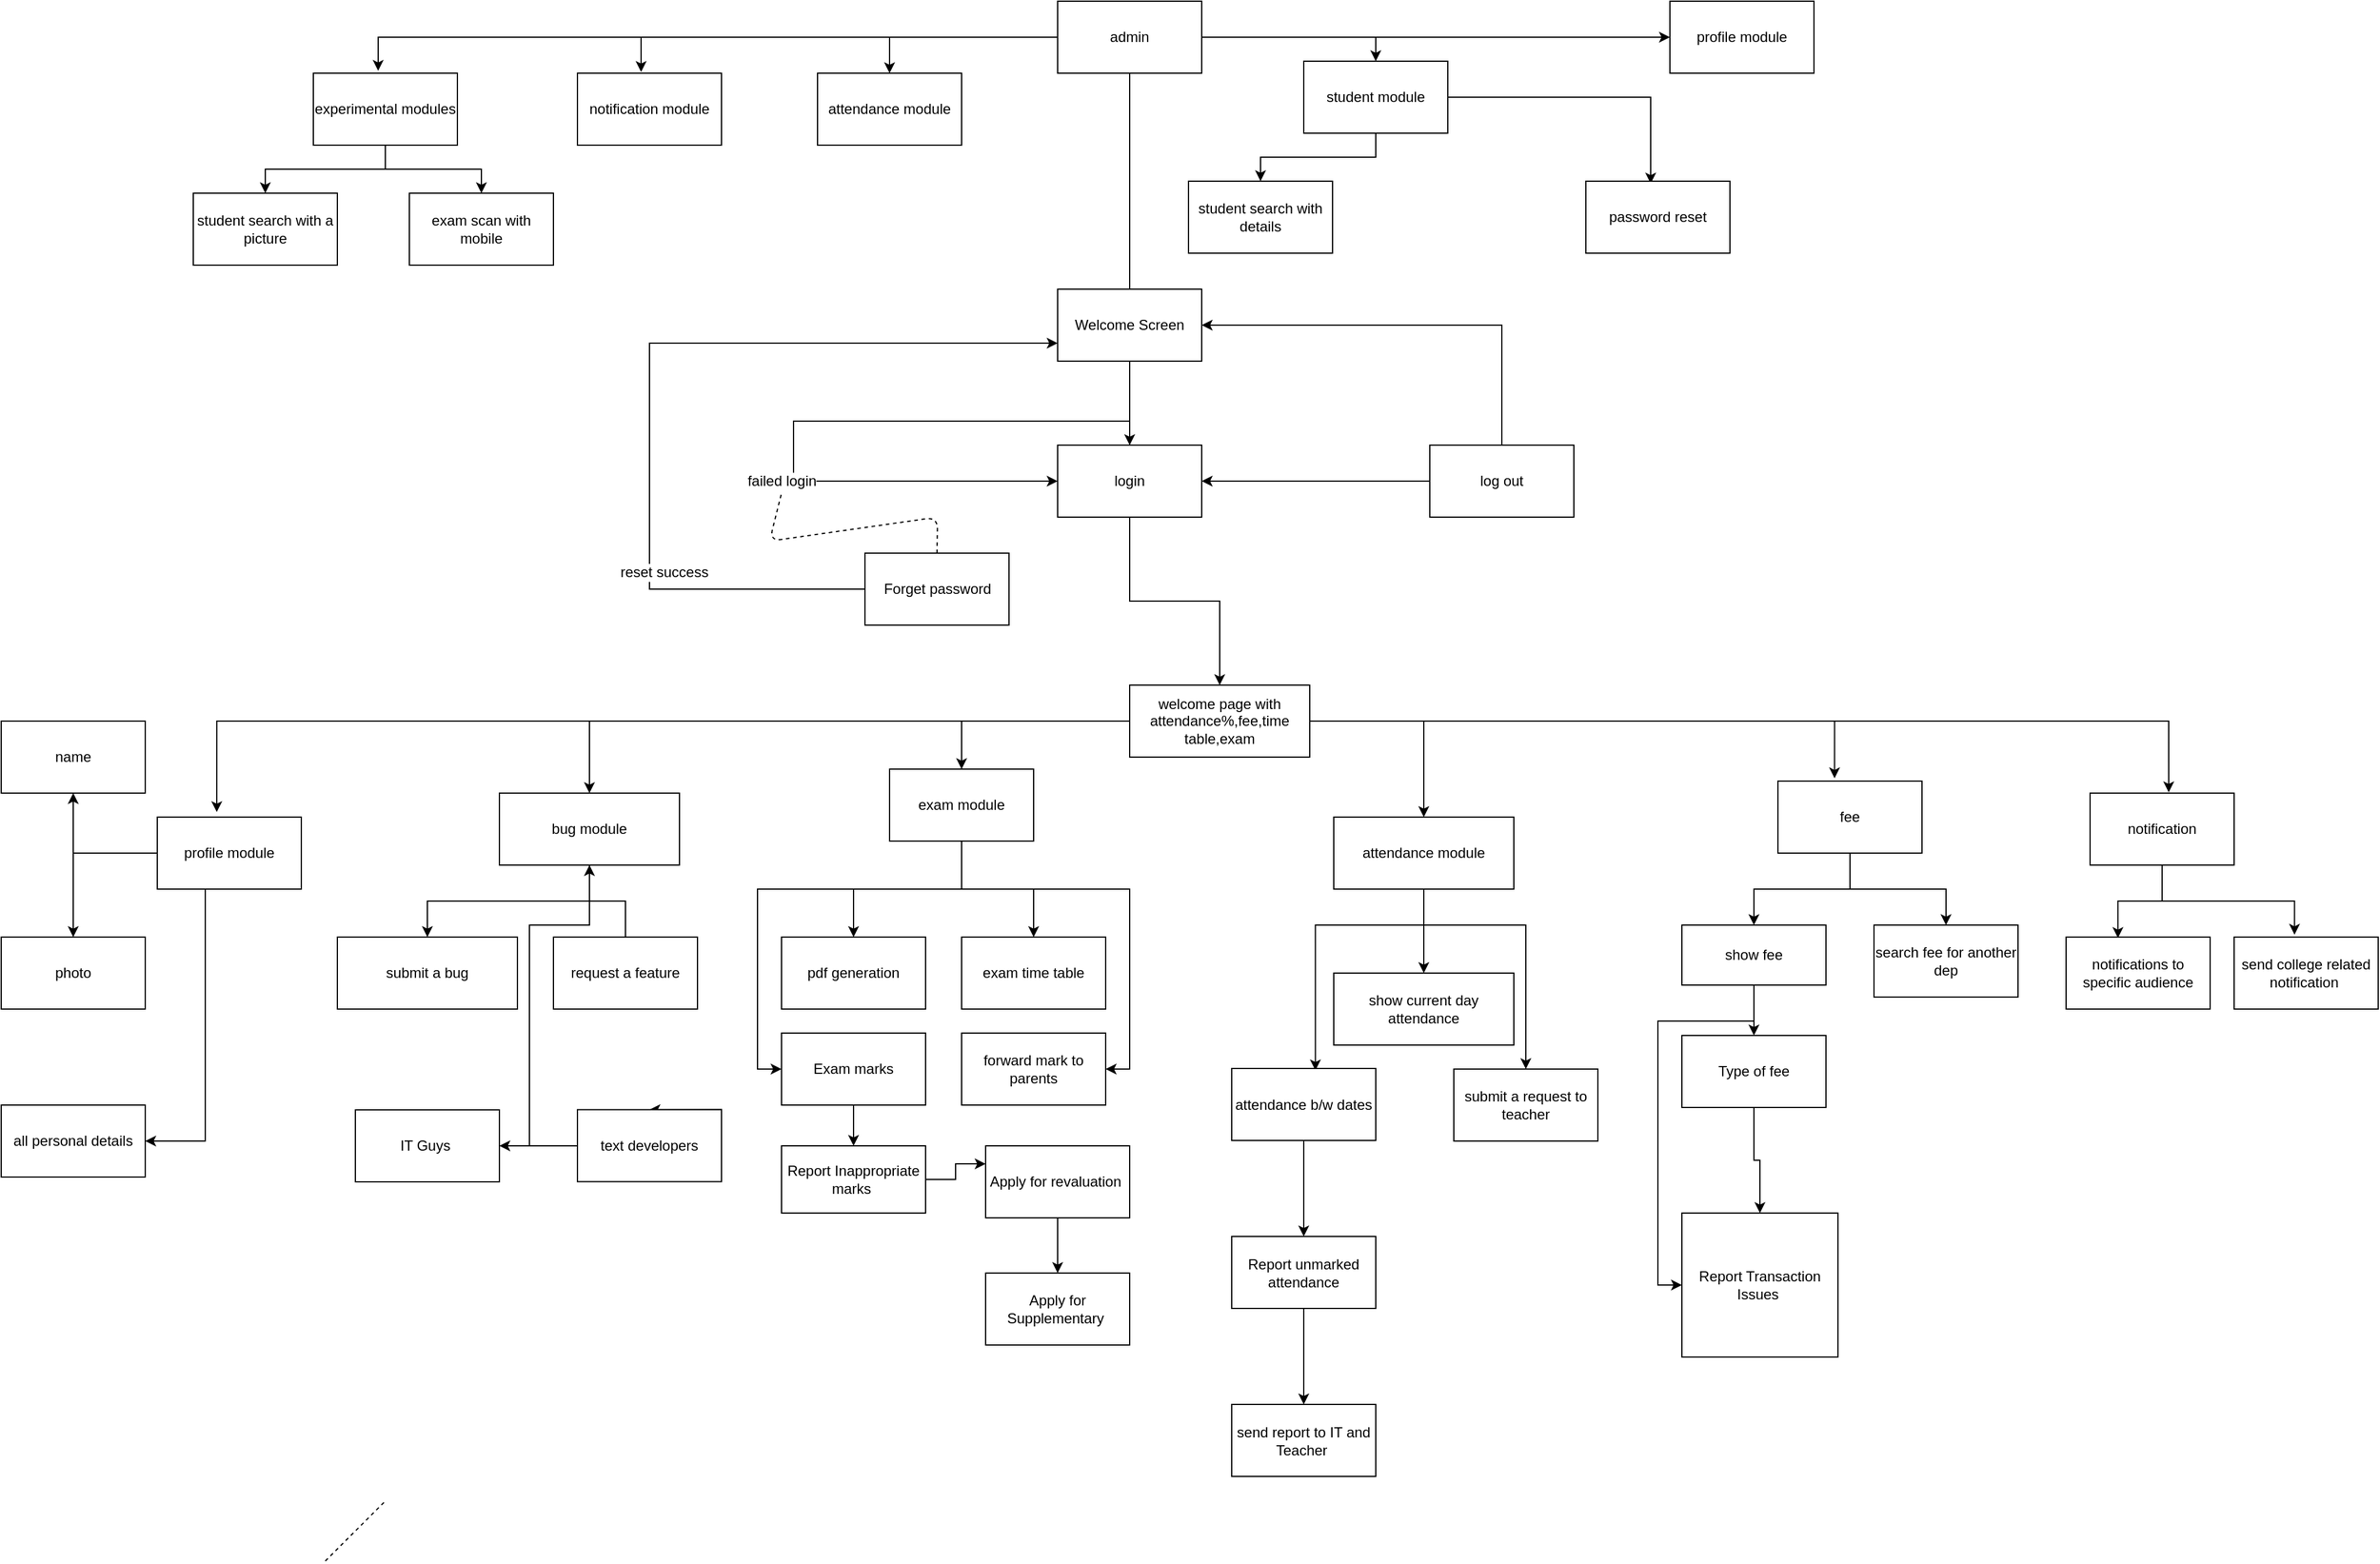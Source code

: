 <mxfile version="12.1.0" type="github" pages="1"><diagram id="XsYMoXDEissvmg9fgZtv" name="Page-1"><mxGraphModel dx="2557" dy="2043" grid="1" gridSize="10" guides="1" tooltips="1" connect="1" arrows="1" fold="1" page="1" pageScale="1" pageWidth="850" pageHeight="1100" math="0" shadow="0"><root><mxCell id="0"/><mxCell id="1" parent="0"/><mxCell id="U1-epk3t8P4ibe0VvNz2-15" value="" style="edgeStyle=orthogonalEdgeStyle;rounded=0;orthogonalLoop=1;jettySize=auto;html=1;entryX=0;entryY=0.5;entryDx=0;entryDy=0;" parent="1" source="U1-epk3t8P4ibe0VvNz2-1" target="U1-epk3t8P4ibe0VvNz2-1" edge="1"><mxGeometry relative="1" as="geometry"><mxPoint x="-180" y="60" as="targetPoint"/><Array as="points"><mxPoint x="100" y="10"/><mxPoint x="-180" y="10"/><mxPoint x="-180" y="60"/></Array></mxGeometry></mxCell><mxCell id="U1-epk3t8P4ibe0VvNz2-16" value="&lt;div&gt;failed login&lt;/div&gt;" style="text;html=1;resizable=0;points=[];align=center;verticalAlign=middle;labelBackgroundColor=#ffffff;" parent="U1-epk3t8P4ibe0VvNz2-15" vertex="1" connectable="0"><mxGeometry x="0.254" y="17" relative="1" as="geometry"><mxPoint x="-18" y="17" as="offset"/></mxGeometry></mxCell><mxCell id="8nToCMYCRCYe0_J0OQmI-9" style="edgeStyle=orthogonalEdgeStyle;rounded=0;orthogonalLoop=1;jettySize=auto;html=1;entryX=0.5;entryY=0;entryDx=0;entryDy=0;" parent="1" source="U1-epk3t8P4ibe0VvNz2-1" target="U1-epk3t8P4ibe0VvNz2-2" edge="1"><mxGeometry relative="1" as="geometry"/></mxCell><mxCell id="U1-epk3t8P4ibe0VvNz2-1" value="login" style="rounded=0;whiteSpace=wrap;html=1;" parent="1" vertex="1"><mxGeometry x="40" y="30" width="120" height="60" as="geometry"/></mxCell><mxCell id="U1-epk3t8P4ibe0VvNz2-17" style="edgeStyle=orthogonalEdgeStyle;rounded=0;orthogonalLoop=1;jettySize=auto;html=1;entryX=0;entryY=0.75;entryDx=0;entryDy=0;" parent="1" source="U1-epk3t8P4ibe0VvNz2-14" target="5jUpUw3m_PeO0mZMHXj1-29" edge="1"><mxGeometry relative="1" as="geometry"><mxPoint x="-270" y="-80" as="targetPoint"/><Array as="points"><mxPoint x="-300" y="150"/><mxPoint x="-300" y="-55"/></Array></mxGeometry></mxCell><mxCell id="U1-epk3t8P4ibe0VvNz2-18" value="&lt;div&gt;reset success&lt;/div&gt;" style="text;html=1;resizable=0;points=[];align=center;verticalAlign=middle;labelBackgroundColor=#ffffff;" parent="U1-epk3t8P4ibe0VvNz2-17" vertex="1" connectable="0"><mxGeometry x="-0.517" y="-2" relative="1" as="geometry"><mxPoint x="7" y="-12.5" as="offset"/></mxGeometry></mxCell><mxCell id="U1-epk3t8P4ibe0VvNz2-14" value="Forget password" style="rounded=0;whiteSpace=wrap;html=1;" parent="1" vertex="1"><mxGeometry x="-120.5" y="120" width="120" height="60" as="geometry"/></mxCell><mxCell id="U1-epk3t8P4ibe0VvNz2-30" style="edgeStyle=orthogonalEdgeStyle;rounded=0;orthogonalLoop=1;jettySize=auto;html=1;" parent="1" source="U1-epk3t8P4ibe0VvNz2-2" target="U1-epk3t8P4ibe0VvNz2-29" edge="1"><mxGeometry relative="1" as="geometry"/></mxCell><mxCell id="U1-epk3t8P4ibe0VvNz2-32" value="" style="edgeStyle=orthogonalEdgeStyle;rounded=0;orthogonalLoop=1;jettySize=auto;html=1;" parent="1" source="U1-epk3t8P4ibe0VvNz2-2" target="U1-epk3t8P4ibe0VvNz2-31" edge="1"><mxGeometry relative="1" as="geometry"/></mxCell><mxCell id="U1-epk3t8P4ibe0VvNz2-37" style="edgeStyle=orthogonalEdgeStyle;rounded=0;orthogonalLoop=1;jettySize=auto;html=1;entryX=0.393;entryY=-0.039;entryDx=0;entryDy=0;entryPerimeter=0;" parent="1" source="U1-epk3t8P4ibe0VvNz2-2" target="U1-epk3t8P4ibe0VvNz2-34" edge="1"><mxGeometry relative="1" as="geometry"/></mxCell><mxCell id="U1-epk3t8P4ibe0VvNz2-38" style="edgeStyle=orthogonalEdgeStyle;rounded=0;orthogonalLoop=1;jettySize=auto;html=1;exitX=1;exitY=0.5;exitDx=0;exitDy=0;entryX=0.546;entryY=-0.011;entryDx=0;entryDy=0;entryPerimeter=0;" parent="1" source="U1-epk3t8P4ibe0VvNz2-2" target="U1-epk3t8P4ibe0VvNz2-36" edge="1"><mxGeometry relative="1" as="geometry"/></mxCell><mxCell id="1_6uFWgwCHTL7-LoDcYR-44" style="edgeStyle=orthogonalEdgeStyle;rounded=0;orthogonalLoop=1;jettySize=auto;html=1;entryX=0.413;entryY=-0.07;entryDx=0;entryDy=0;entryPerimeter=0;" parent="1" source="U1-epk3t8P4ibe0VvNz2-2" target="1_6uFWgwCHTL7-LoDcYR-43" edge="1"><mxGeometry relative="1" as="geometry"/></mxCell><mxCell id="1_6uFWgwCHTL7-LoDcYR-45" style="edgeStyle=orthogonalEdgeStyle;rounded=0;orthogonalLoop=1;jettySize=auto;html=1;" parent="1" source="U1-epk3t8P4ibe0VvNz2-2" target="U1-epk3t8P4ibe0VvNz2-27" edge="1"><mxGeometry relative="1" as="geometry"/></mxCell><mxCell id="U1-epk3t8P4ibe0VvNz2-2" value="&lt;div&gt;welcome page with attendance%,fee,time table,exam&lt;br&gt;&lt;/div&gt;" style="rounded=0;whiteSpace=wrap;html=1;" parent="1" vertex="1"><mxGeometry x="100" y="230" width="150" height="60" as="geometry"/></mxCell><mxCell id="1_6uFWgwCHTL7-LoDcYR-19" value="" style="edgeStyle=orthogonalEdgeStyle;rounded=0;orthogonalLoop=1;jettySize=auto;html=1;" parent="1" source="U1-epk3t8P4ibe0VvNz2-31" target="1_6uFWgwCHTL7-LoDcYR-16" edge="1"><mxGeometry relative="1" as="geometry"/></mxCell><mxCell id="1_6uFWgwCHTL7-LoDcYR-22" style="edgeStyle=orthogonalEdgeStyle;rounded=0;orthogonalLoop=1;jettySize=auto;html=1;entryX=0.581;entryY=0.027;entryDx=0;entryDy=0;entryPerimeter=0;" parent="1" source="U1-epk3t8P4ibe0VvNz2-31" target="1_6uFWgwCHTL7-LoDcYR-20" edge="1"><mxGeometry relative="1" as="geometry"><Array as="points"><mxPoint x="345" y="430"/><mxPoint x="255" y="430"/></Array></mxGeometry></mxCell><mxCell id="1_6uFWgwCHTL7-LoDcYR-23" style="edgeStyle=orthogonalEdgeStyle;rounded=0;orthogonalLoop=1;jettySize=auto;html=1;" parent="1" source="U1-epk3t8P4ibe0VvNz2-31" target="1_6uFWgwCHTL7-LoDcYR-21" edge="1"><mxGeometry relative="1" as="geometry"><Array as="points"><mxPoint x="345" y="430"/><mxPoint x="430" y="430"/></Array></mxGeometry></mxCell><mxCell id="U1-epk3t8P4ibe0VvNz2-31" value="&lt;div&gt;attendance module&lt;br&gt;&lt;/div&gt;" style="rounded=0;whiteSpace=wrap;html=1;" parent="1" vertex="1"><mxGeometry x="270" y="340" width="150" height="60" as="geometry"/></mxCell><mxCell id="1_6uFWgwCHTL7-LoDcYR-16" value="&lt;div&gt;show current day attendance&lt;/div&gt;" style="rounded=0;whiteSpace=wrap;html=1;" parent="1" vertex="1"><mxGeometry x="270" y="470" width="150" height="60" as="geometry"/></mxCell><mxCell id="1_6uFWgwCHTL7-LoDcYR-36" value="" style="edgeStyle=orthogonalEdgeStyle;rounded=0;orthogonalLoop=1;jettySize=auto;html=1;" parent="1" source="U1-epk3t8P4ibe0VvNz2-27" target="1_6uFWgwCHTL7-LoDcYR-35" edge="1"><mxGeometry relative="1" as="geometry"/></mxCell><mxCell id="1_6uFWgwCHTL7-LoDcYR-42" style="edgeStyle=orthogonalEdgeStyle;rounded=0;orthogonalLoop=1;jettySize=auto;html=1;entryX=0.5;entryY=0;entryDx=0;entryDy=0;" parent="1" source="U1-epk3t8P4ibe0VvNz2-27" target="1_6uFWgwCHTL7-LoDcYR-39" edge="1"><mxGeometry relative="1" as="geometry"><Array as="points"><mxPoint x="-350" y="430"/><mxPoint x="-400" y="430"/><mxPoint x="-400" y="614"/><mxPoint x="-240" y="614"/></Array></mxGeometry></mxCell><mxCell id="5jUpUw3m_PeO0mZMHXj1-3" style="edgeStyle=orthogonalEdgeStyle;rounded=0;orthogonalLoop=1;jettySize=auto;html=1;" edge="1" parent="1" target="5jUpUw3m_PeO0mZMHXj1-2"><mxGeometry relative="1" as="geometry"><mxPoint x="-400" y="430" as="sourcePoint"/><Array as="points"><mxPoint x="-400" y="614"/></Array></mxGeometry></mxCell><mxCell id="U1-epk3t8P4ibe0VvNz2-27" value="&lt;div&gt;bug module&lt;br&gt;&lt;/div&gt;" style="rounded=0;whiteSpace=wrap;html=1;" parent="1" vertex="1"><mxGeometry x="-425" y="320" width="150" height="60" as="geometry"/></mxCell><mxCell id="1_6uFWgwCHTL7-LoDcYR-35" value="submit a bug" style="rounded=0;whiteSpace=wrap;html=1;" parent="1" vertex="1"><mxGeometry x="-560" y="440" width="150" height="60" as="geometry"/></mxCell><mxCell id="5jUpUw3m_PeO0mZMHXj1-28" style="edgeStyle=orthogonalEdgeStyle;rounded=0;orthogonalLoop=1;jettySize=auto;html=1;entryX=1;entryY=0.5;entryDx=0;entryDy=0;" edge="1" parent="1" source="U1-epk3t8P4ibe0VvNz2-19" target="U1-epk3t8P4ibe0VvNz2-1"><mxGeometry relative="1" as="geometry"/></mxCell><mxCell id="5jUpUw3m_PeO0mZMHXj1-31" value="" style="edgeStyle=orthogonalEdgeStyle;rounded=0;orthogonalLoop=1;jettySize=auto;html=1;entryX=1;entryY=0.5;entryDx=0;entryDy=0;" edge="1" parent="1" source="U1-epk3t8P4ibe0VvNz2-19" target="5jUpUw3m_PeO0mZMHXj1-29"><mxGeometry relative="1" as="geometry"><mxPoint x="400" y="-90" as="targetPoint"/><Array as="points"><mxPoint x="410" y="-70"/></Array></mxGeometry></mxCell><mxCell id="U1-epk3t8P4ibe0VvNz2-19" value="log out" style="rounded=0;whiteSpace=wrap;html=1;" parent="1" vertex="1"><mxGeometry x="350" y="30" width="120" height="60" as="geometry"/></mxCell><mxCell id="U1-epk3t8P4ibe0VvNz2-40" value="" style="edgeStyle=orthogonalEdgeStyle;rounded=0;orthogonalLoop=1;jettySize=auto;html=1;" parent="1" source="U1-epk3t8P4ibe0VvNz2-29" target="U1-epk3t8P4ibe0VvNz2-39" edge="1"><mxGeometry relative="1" as="geometry"/></mxCell><mxCell id="U1-epk3t8P4ibe0VvNz2-41" style="edgeStyle=orthogonalEdgeStyle;rounded=0;orthogonalLoop=1;jettySize=auto;html=1;entryX=0.5;entryY=0;entryDx=0;entryDy=0;" parent="1" source="U1-epk3t8P4ibe0VvNz2-29" target="U1-epk3t8P4ibe0VvNz2-42" edge="1"><mxGeometry relative="1" as="geometry"><mxPoint x="20.0" y="430" as="targetPoint"/></mxGeometry></mxCell><mxCell id="1_6uFWgwCHTL7-LoDcYR-5" style="edgeStyle=orthogonalEdgeStyle;rounded=0;orthogonalLoop=1;jettySize=auto;html=1;" parent="1" source="U1-epk3t8P4ibe0VvNz2-29" target="U1-epk3t8P4ibe0VvNz2-43" edge="1"><mxGeometry relative="1" as="geometry"><Array as="points"><mxPoint x="-40" y="400"/><mxPoint x="-210" y="400"/><mxPoint x="-210" y="550"/></Array></mxGeometry></mxCell><mxCell id="1_6uFWgwCHTL7-LoDcYR-15" style="edgeStyle=orthogonalEdgeStyle;rounded=0;orthogonalLoop=1;jettySize=auto;html=1;" parent="1" source="U1-epk3t8P4ibe0VvNz2-29" target="1_6uFWgwCHTL7-LoDcYR-14" edge="1"><mxGeometry relative="1" as="geometry"><Array as="points"><mxPoint x="-40" y="400"/><mxPoint x="100" y="400"/><mxPoint x="100" y="550"/></Array></mxGeometry></mxCell><mxCell id="U1-epk3t8P4ibe0VvNz2-29" value="exam module" style="rounded=0;whiteSpace=wrap;html=1;" parent="1" vertex="1"><mxGeometry x="-100" y="300" width="120" height="60" as="geometry"/></mxCell><mxCell id="U1-epk3t8P4ibe0VvNz2-39" value="pdf generation" style="rounded=0;whiteSpace=wrap;html=1;" parent="1" vertex="1"><mxGeometry x="-190" y="440" width="120" height="60" as="geometry"/></mxCell><mxCell id="1_6uFWgwCHTL7-LoDcYR-25" value="" style="edgeStyle=orthogonalEdgeStyle;rounded=0;orthogonalLoop=1;jettySize=auto;html=1;" parent="1" source="U1-epk3t8P4ibe0VvNz2-34" target="1_6uFWgwCHTL7-LoDcYR-24" edge="1"><mxGeometry relative="1" as="geometry"/></mxCell><mxCell id="1_6uFWgwCHTL7-LoDcYR-28" style="edgeStyle=orthogonalEdgeStyle;rounded=0;orthogonalLoop=1;jettySize=auto;html=1;" parent="1" source="U1-epk3t8P4ibe0VvNz2-34" target="1_6uFWgwCHTL7-LoDcYR-27" edge="1"><mxGeometry relative="1" as="geometry"/></mxCell><mxCell id="U1-epk3t8P4ibe0VvNz2-34" value="fee" style="rounded=0;whiteSpace=wrap;html=1;" parent="1" vertex="1"><mxGeometry x="640" y="310" width="120" height="60" as="geometry"/></mxCell><mxCell id="5jUpUw3m_PeO0mZMHXj1-22" value="" style="edgeStyle=orthogonalEdgeStyle;rounded=0;orthogonalLoop=1;jettySize=auto;html=1;" edge="1" parent="1" source="1_6uFWgwCHTL7-LoDcYR-24" target="5jUpUw3m_PeO0mZMHXj1-21"><mxGeometry relative="1" as="geometry"/></mxCell><mxCell id="5jUpUw3m_PeO0mZMHXj1-25" value="" style="edgeStyle=orthogonalEdgeStyle;rounded=0;orthogonalLoop=1;jettySize=auto;html=1;entryX=0.5;entryY=1;entryDx=0;entryDy=0;" edge="1" parent="1" source="1_6uFWgwCHTL7-LoDcYR-24" target="5jUpUw3m_PeO0mZMHXj1-16"><mxGeometry relative="1" as="geometry"><mxPoint x="530" y="740" as="targetPoint"/><Array as="points"><mxPoint x="620" y="510"/><mxPoint x="540" y="510"/><mxPoint x="540" y="730"/></Array></mxGeometry></mxCell><mxCell id="1_6uFWgwCHTL7-LoDcYR-24" value="show fee" style="rounded=0;whiteSpace=wrap;html=1;" parent="1" vertex="1"><mxGeometry x="560" y="430" width="120" height="50" as="geometry"/></mxCell><mxCell id="5jUpUw3m_PeO0mZMHXj1-16" value="Report Transaction Issues&amp;nbsp;" style="rounded=0;whiteSpace=wrap;html=1;direction=south;" vertex="1" parent="1"><mxGeometry x="560" y="670" width="130" height="120" as="geometry"/></mxCell><mxCell id="1_6uFWgwCHTL7-LoDcYR-33" style="edgeStyle=orthogonalEdgeStyle;rounded=0;orthogonalLoop=1;jettySize=auto;html=1;entryX=0.36;entryY=0.013;entryDx=0;entryDy=0;entryPerimeter=0;" parent="1" source="U1-epk3t8P4ibe0VvNz2-36" target="1_6uFWgwCHTL7-LoDcYR-32" edge="1"><mxGeometry relative="1" as="geometry"/></mxCell><mxCell id="1_6uFWgwCHTL7-LoDcYR-34" style="edgeStyle=orthogonalEdgeStyle;rounded=0;orthogonalLoop=1;jettySize=auto;html=1;entryX=0.419;entryY=-0.033;entryDx=0;entryDy=0;entryPerimeter=0;" parent="1" source="U1-epk3t8P4ibe0VvNz2-36" target="1_6uFWgwCHTL7-LoDcYR-31" edge="1"><mxGeometry relative="1" as="geometry"/></mxCell><mxCell id="U1-epk3t8P4ibe0VvNz2-36" value="notification" style="rounded=0;whiteSpace=wrap;html=1;" parent="1" vertex="1"><mxGeometry x="900" y="320" width="120" height="60" as="geometry"/></mxCell><mxCell id="U1-epk3t8P4ibe0VvNz2-42" value="exam time table" style="rounded=0;whiteSpace=wrap;html=1;" parent="1" vertex="1"><mxGeometry x="-40" y="440" width="120" height="60" as="geometry"/></mxCell><mxCell id="5jUpUw3m_PeO0mZMHXj1-5" style="edgeStyle=orthogonalEdgeStyle;rounded=0;orthogonalLoop=1;jettySize=auto;html=1;entryX=0.5;entryY=0;entryDx=0;entryDy=0;" edge="1" parent="1" source="U1-epk3t8P4ibe0VvNz2-43" target="5jUpUw3m_PeO0mZMHXj1-4"><mxGeometry relative="1" as="geometry"/></mxCell><mxCell id="U1-epk3t8P4ibe0VvNz2-43" value="Exam marks" style="rounded=0;whiteSpace=wrap;html=1;" parent="1" vertex="1"><mxGeometry x="-190" y="520" width="120" height="60" as="geometry"/></mxCell><mxCell id="1_6uFWgwCHTL7-LoDcYR-14" value="forward mark to parents" style="rounded=0;whiteSpace=wrap;html=1;" parent="1" vertex="1"><mxGeometry x="-40" y="520" width="120" height="60" as="geometry"/></mxCell><mxCell id="5jUpUw3m_PeO0mZMHXj1-13" value="" style="edgeStyle=orthogonalEdgeStyle;rounded=0;orthogonalLoop=1;jettySize=auto;html=1;" edge="1" parent="1" source="1_6uFWgwCHTL7-LoDcYR-20" target="5jUpUw3m_PeO0mZMHXj1-12"><mxGeometry relative="1" as="geometry"/></mxCell><mxCell id="1_6uFWgwCHTL7-LoDcYR-20" value="attendance b/w dates" style="rounded=0;whiteSpace=wrap;html=1;" parent="1" vertex="1"><mxGeometry x="185" y="549.5" width="120" height="60" as="geometry"/></mxCell><mxCell id="5jUpUw3m_PeO0mZMHXj1-15" value="" style="edgeStyle=orthogonalEdgeStyle;rounded=0;orthogonalLoop=1;jettySize=auto;html=1;" edge="1" parent="1" source="5jUpUw3m_PeO0mZMHXj1-12" target="5jUpUw3m_PeO0mZMHXj1-14"><mxGeometry relative="1" as="geometry"/></mxCell><mxCell id="5jUpUw3m_PeO0mZMHXj1-12" value="Report unmarked attendance" style="rounded=0;whiteSpace=wrap;html=1;" vertex="1" parent="1"><mxGeometry x="185" y="689.5" width="120" height="60" as="geometry"/></mxCell><mxCell id="5jUpUw3m_PeO0mZMHXj1-14" value="send report to IT and Teacher&amp;nbsp;" style="rounded=0;whiteSpace=wrap;html=1;" vertex="1" parent="1"><mxGeometry x="185" y="829.5" width="120" height="60" as="geometry"/></mxCell><mxCell id="1_6uFWgwCHTL7-LoDcYR-21" value="submit a request to teacher" style="rounded=0;whiteSpace=wrap;html=1;" parent="1" vertex="1"><mxGeometry x="370" y="550" width="120" height="60" as="geometry"/></mxCell><mxCell id="1_6uFWgwCHTL7-LoDcYR-27" value="search fee for another dep" style="rounded=0;whiteSpace=wrap;html=1;" parent="1" vertex="1"><mxGeometry x="720" y="430" width="120" height="60" as="geometry"/></mxCell><mxCell id="1_6uFWgwCHTL7-LoDcYR-31" value="send college related notification&amp;nbsp; " style="rounded=0;whiteSpace=wrap;html=1;" parent="1" vertex="1"><mxGeometry x="1020" y="440" width="120" height="60" as="geometry"/></mxCell><mxCell id="1_6uFWgwCHTL7-LoDcYR-32" value="notifications to specific audience" style="rounded=0;whiteSpace=wrap;html=1;" parent="1" vertex="1"><mxGeometry x="880" y="440" width="120" height="60" as="geometry"/></mxCell><mxCell id="1_6uFWgwCHTL7-LoDcYR-38" value="" style="edgeStyle=orthogonalEdgeStyle;rounded=0;orthogonalLoop=1;jettySize=auto;html=1;" parent="1" source="1_6uFWgwCHTL7-LoDcYR-37" target="U1-epk3t8P4ibe0VvNz2-27" edge="1"><mxGeometry relative="1" as="geometry"/></mxCell><mxCell id="1_6uFWgwCHTL7-LoDcYR-37" value="request a feature" style="rounded=0;whiteSpace=wrap;html=1;" parent="1" vertex="1"><mxGeometry x="-380" y="440" width="120" height="60" as="geometry"/></mxCell><mxCell id="1_6uFWgwCHTL7-LoDcYR-39" value="text developers" style="rounded=0;whiteSpace=wrap;html=1;" parent="1" vertex="1"><mxGeometry x="-360" y="583.833" width="120" height="60" as="geometry"/></mxCell><mxCell id="8nToCMYCRCYe0_J0OQmI-1" style="edgeStyle=orthogonalEdgeStyle;rounded=0;orthogonalLoop=1;jettySize=auto;html=1;entryX=0.5;entryY=0;entryDx=0;entryDy=0;" parent="1" source="1_6uFWgwCHTL7-LoDcYR-43" target="8nToCMYCRCYe0_J0OQmI-2" edge="1"><mxGeometry relative="1" as="geometry"><mxPoint x="-710" y="440" as="targetPoint"/></mxGeometry></mxCell><mxCell id="8nToCMYCRCYe0_J0OQmI-4" value="" style="edgeStyle=orthogonalEdgeStyle;rounded=0;orthogonalLoop=1;jettySize=auto;html=1;" parent="1" source="1_6uFWgwCHTL7-LoDcYR-43" target="8nToCMYCRCYe0_J0OQmI-3" edge="1"><mxGeometry relative="1" as="geometry"/></mxCell><mxCell id="8nToCMYCRCYe0_J0OQmI-6" value="" style="edgeStyle=orthogonalEdgeStyle;rounded=0;orthogonalLoop=1;jettySize=auto;html=1;" parent="1" source="1_6uFWgwCHTL7-LoDcYR-43" target="8nToCMYCRCYe0_J0OQmI-5" edge="1"><mxGeometry relative="1" as="geometry"><Array as="points"><mxPoint x="-670" y="610"/></Array></mxGeometry></mxCell><mxCell id="1_6uFWgwCHTL7-LoDcYR-43" value="profile module" style="rounded=0;whiteSpace=wrap;html=1;" parent="1" vertex="1"><mxGeometry x="-710" y="340" width="120" height="60" as="geometry"/></mxCell><mxCell id="8nToCMYCRCYe0_J0OQmI-5" value="all personal details" style="rounded=0;whiteSpace=wrap;html=1;" parent="1" vertex="1"><mxGeometry x="-840" y="580" width="120" height="60" as="geometry"/></mxCell><mxCell id="8nToCMYCRCYe0_J0OQmI-3" value="name" style="rounded=0;whiteSpace=wrap;html=1;" parent="1" vertex="1"><mxGeometry x="-840" y="260" width="120" height="60" as="geometry"/></mxCell><mxCell id="8nToCMYCRCYe0_J0OQmI-2" value="photo" style="rounded=0;whiteSpace=wrap;html=1;" parent="1" vertex="1"><mxGeometry x="-840" y="440" width="120" height="60" as="geometry"/></mxCell><mxCell id="8nToCMYCRCYe0_J0OQmI-17" style="edgeStyle=orthogonalEdgeStyle;rounded=0;orthogonalLoop=1;jettySize=auto;html=1;entryX=0.442;entryY=-0.017;entryDx=0;entryDy=0;entryPerimeter=0;" parent="1" source="8nToCMYCRCYe0_J0OQmI-11" target="8nToCMYCRCYe0_J0OQmI-15" edge="1"><mxGeometry relative="1" as="geometry"/></mxCell><mxCell id="8nToCMYCRCYe0_J0OQmI-18" style="edgeStyle=orthogonalEdgeStyle;rounded=0;orthogonalLoop=1;jettySize=auto;html=1;" parent="1" source="8nToCMYCRCYe0_J0OQmI-11" target="U1-epk3t8P4ibe0VvNz2-1" edge="1"><mxGeometry relative="1" as="geometry"/></mxCell><mxCell id="8nToCMYCRCYe0_J0OQmI-31" style="edgeStyle=orthogonalEdgeStyle;rounded=0;orthogonalLoop=1;jettySize=auto;html=1;entryX=0.5;entryY=0;entryDx=0;entryDy=0;" parent="1" source="8nToCMYCRCYe0_J0OQmI-11" target="8nToCMYCRCYe0_J0OQmI-30" edge="1"><mxGeometry relative="1" as="geometry"/></mxCell><mxCell id="8nToCMYCRCYe0_J0OQmI-32" style="edgeStyle=orthogonalEdgeStyle;rounded=0;orthogonalLoop=1;jettySize=auto;html=1;entryX=0.5;entryY=0;entryDx=0;entryDy=0;" parent="1" source="8nToCMYCRCYe0_J0OQmI-11" target="8nToCMYCRCYe0_J0OQmI-20" edge="1"><mxGeometry relative="1" as="geometry"/></mxCell><mxCell id="8nToCMYCRCYe0_J0OQmI-37" style="edgeStyle=orthogonalEdgeStyle;rounded=0;orthogonalLoop=1;jettySize=auto;html=1;entryX=0.45;entryY=-0.033;entryDx=0;entryDy=0;entryPerimeter=0;" parent="1" source="8nToCMYCRCYe0_J0OQmI-11" target="8nToCMYCRCYe0_J0OQmI-36" edge="1"><mxGeometry relative="1" as="geometry"><mxPoint x="-540" y="-310" as="targetPoint"/><Array as="points"><mxPoint x="-526" y="-310"/></Array></mxGeometry></mxCell><mxCell id="8nToCMYCRCYe0_J0OQmI-43" value="" style="edgeStyle=orthogonalEdgeStyle;rounded=0;orthogonalLoop=1;jettySize=auto;html=1;" parent="1" source="8nToCMYCRCYe0_J0OQmI-11" target="8nToCMYCRCYe0_J0OQmI-42" edge="1"><mxGeometry relative="1" as="geometry"/></mxCell><mxCell id="8nToCMYCRCYe0_J0OQmI-11" value="admin" style="rounded=0;whiteSpace=wrap;html=1;" parent="1" vertex="1"><mxGeometry x="40" y="-340" width="120" height="60" as="geometry"/></mxCell><mxCell id="8nToCMYCRCYe0_J0OQmI-42" value="profile module" style="rounded=0;whiteSpace=wrap;html=1;" parent="1" vertex="1"><mxGeometry x="550" y="-340" width="120" height="60" as="geometry"/></mxCell><mxCell id="8nToCMYCRCYe0_J0OQmI-24" value="" style="edgeStyle=orthogonalEdgeStyle;rounded=0;orthogonalLoop=1;jettySize=auto;html=1;" parent="1" source="8nToCMYCRCYe0_J0OQmI-20" target="8nToCMYCRCYe0_J0OQmI-23" edge="1"><mxGeometry relative="1" as="geometry"/></mxCell><mxCell id="8nToCMYCRCYe0_J0OQmI-34" style="edgeStyle=orthogonalEdgeStyle;rounded=0;orthogonalLoop=1;jettySize=auto;html=1;entryX=0.45;entryY=0.033;entryDx=0;entryDy=0;entryPerimeter=0;" parent="1" source="8nToCMYCRCYe0_J0OQmI-20" target="8nToCMYCRCYe0_J0OQmI-35" edge="1"><mxGeometry relative="1" as="geometry"><mxPoint x="530" y="-190" as="targetPoint"/></mxGeometry></mxCell><mxCell id="8nToCMYCRCYe0_J0OQmI-20" value="student module" style="rounded=0;whiteSpace=wrap;html=1;" parent="1" vertex="1"><mxGeometry x="245" y="-290" width="120" height="60" as="geometry"/></mxCell><mxCell id="8nToCMYCRCYe0_J0OQmI-23" value="student search with details" style="rounded=0;whiteSpace=wrap;html=1;" parent="1" vertex="1"><mxGeometry x="149" y="-190" width="120" height="60" as="geometry"/></mxCell><mxCell id="8nToCMYCRCYe0_J0OQmI-15" value="notification module" style="rounded=0;whiteSpace=wrap;html=1;" parent="1" vertex="1"><mxGeometry x="-360" y="-280" width="120" height="60" as="geometry"/></mxCell><mxCell id="8nToCMYCRCYe0_J0OQmI-30" value="attendance module" style="rounded=0;whiteSpace=wrap;html=1;" parent="1" vertex="1"><mxGeometry x="-160" y="-280" width="120" height="60" as="geometry"/></mxCell><mxCell id="8nToCMYCRCYe0_J0OQmI-35" value="password reset" style="rounded=0;whiteSpace=wrap;html=1;" parent="1" vertex="1"><mxGeometry x="480" y="-190" width="120" height="60" as="geometry"/></mxCell><mxCell id="8nToCMYCRCYe0_J0OQmI-39" style="edgeStyle=orthogonalEdgeStyle;rounded=0;orthogonalLoop=1;jettySize=auto;html=1;entryX=0.5;entryY=0;entryDx=0;entryDy=0;" parent="1" source="8nToCMYCRCYe0_J0OQmI-36" target="8nToCMYCRCYe0_J0OQmI-38" edge="1"><mxGeometry relative="1" as="geometry"/></mxCell><mxCell id="8nToCMYCRCYe0_J0OQmI-41" value="" style="edgeStyle=orthogonalEdgeStyle;rounded=0;orthogonalLoop=1;jettySize=auto;html=1;" parent="1" source="8nToCMYCRCYe0_J0OQmI-36" target="8nToCMYCRCYe0_J0OQmI-40" edge="1"><mxGeometry relative="1" as="geometry"/></mxCell><mxCell id="8nToCMYCRCYe0_J0OQmI-36" value="experimental modules" style="rounded=0;whiteSpace=wrap;html=1;" parent="1" vertex="1"><mxGeometry x="-580" y="-280" width="120" height="60" as="geometry"/></mxCell><mxCell id="8nToCMYCRCYe0_J0OQmI-40" value="exam scan with mobile" style="rounded=0;whiteSpace=wrap;html=1;" parent="1" vertex="1"><mxGeometry x="-500" y="-180" width="120" height="60" as="geometry"/></mxCell><mxCell id="8nToCMYCRCYe0_J0OQmI-38" value="student search with a picture" style="rounded=0;whiteSpace=wrap;html=1;" parent="1" vertex="1"><mxGeometry x="-680" y="-180" width="120" height="60" as="geometry"/></mxCell><mxCell id="5jUpUw3m_PeO0mZMHXj1-2" value="IT Guys&amp;nbsp;" style="rounded=0;whiteSpace=wrap;html=1;" vertex="1" parent="1"><mxGeometry x="-545" y="584" width="120" height="60" as="geometry"/></mxCell><mxCell id="5jUpUw3m_PeO0mZMHXj1-6" style="edgeStyle=orthogonalEdgeStyle;rounded=0;orthogonalLoop=1;jettySize=auto;html=1;entryX=0;entryY=0.25;entryDx=0;entryDy=0;" edge="1" parent="1" source="5jUpUw3m_PeO0mZMHXj1-4" target="5jUpUw3m_PeO0mZMHXj1-7"><mxGeometry relative="1" as="geometry"><mxPoint y="642" as="targetPoint"/></mxGeometry></mxCell><mxCell id="5jUpUw3m_PeO0mZMHXj1-4" value="Report Inappropriate marks&amp;nbsp;" style="rounded=0;whiteSpace=wrap;html=1;" vertex="1" parent="1"><mxGeometry x="-190" y="614" width="120" height="56" as="geometry"/></mxCell><mxCell id="5jUpUw3m_PeO0mZMHXj1-9" style="edgeStyle=orthogonalEdgeStyle;rounded=0;orthogonalLoop=1;jettySize=auto;html=1;" edge="1" parent="1" source="5jUpUw3m_PeO0mZMHXj1-7" target="5jUpUw3m_PeO0mZMHXj1-10"><mxGeometry relative="1" as="geometry"><mxPoint x="40" y="720" as="targetPoint"/></mxGeometry></mxCell><mxCell id="5jUpUw3m_PeO0mZMHXj1-7" value="Apply for revaluation&amp;nbsp;&lt;br&gt;" style="rounded=0;whiteSpace=wrap;html=1;" vertex="1" parent="1"><mxGeometry x="-20" y="614" width="120" height="60" as="geometry"/></mxCell><mxCell id="5jUpUw3m_PeO0mZMHXj1-10" value="Apply for Supplementary&amp;nbsp;" style="rounded=0;whiteSpace=wrap;html=1;" vertex="1" parent="1"><mxGeometry x="-20" y="720" width="120" height="60" as="geometry"/></mxCell><mxCell id="5jUpUw3m_PeO0mZMHXj1-23" value="" style="edgeStyle=orthogonalEdgeStyle;rounded=0;orthogonalLoop=1;jettySize=auto;html=1;" edge="1" parent="1" source="5jUpUw3m_PeO0mZMHXj1-21" target="5jUpUw3m_PeO0mZMHXj1-16"><mxGeometry relative="1" as="geometry"/></mxCell><mxCell id="5jUpUw3m_PeO0mZMHXj1-21" value="Type of fee" style="rounded=0;whiteSpace=wrap;html=1;" vertex="1" parent="1"><mxGeometry x="560" y="522" width="120" height="60" as="geometry"/></mxCell><mxCell id="5jUpUw3m_PeO0mZMHXj1-29" value="Welcome Screen" style="rounded=0;whiteSpace=wrap;html=1;" vertex="1" parent="1"><mxGeometry x="40" y="-100" width="120" height="60" as="geometry"/></mxCell><mxCell id="5jUpUw3m_PeO0mZMHXj1-34" value="" style="endArrow=none;dashed=1;html=1;" edge="1" parent="1"><mxGeometry width="50" height="50" relative="1" as="geometry"><mxPoint x="-570" y="960" as="sourcePoint"/><mxPoint x="-520" y="910" as="targetPoint"/></mxGeometry></mxCell><mxCell id="5jUpUw3m_PeO0mZMHXj1-35" value="" style="endArrow=none;dashed=1;html=1;exitX=0.5;exitY=0;exitDx=0;exitDy=0;" edge="1" parent="1" source="U1-epk3t8P4ibe0VvNz2-14"><mxGeometry width="50" height="50" relative="1" as="geometry"><mxPoint x="-200" y="120" as="sourcePoint"/><mxPoint x="-190" y="70" as="targetPoint"/><Array as="points"><mxPoint x="-60" y="90"/><mxPoint x="-200" y="110"/></Array></mxGeometry></mxCell></root></mxGraphModel></diagram></mxfile>
